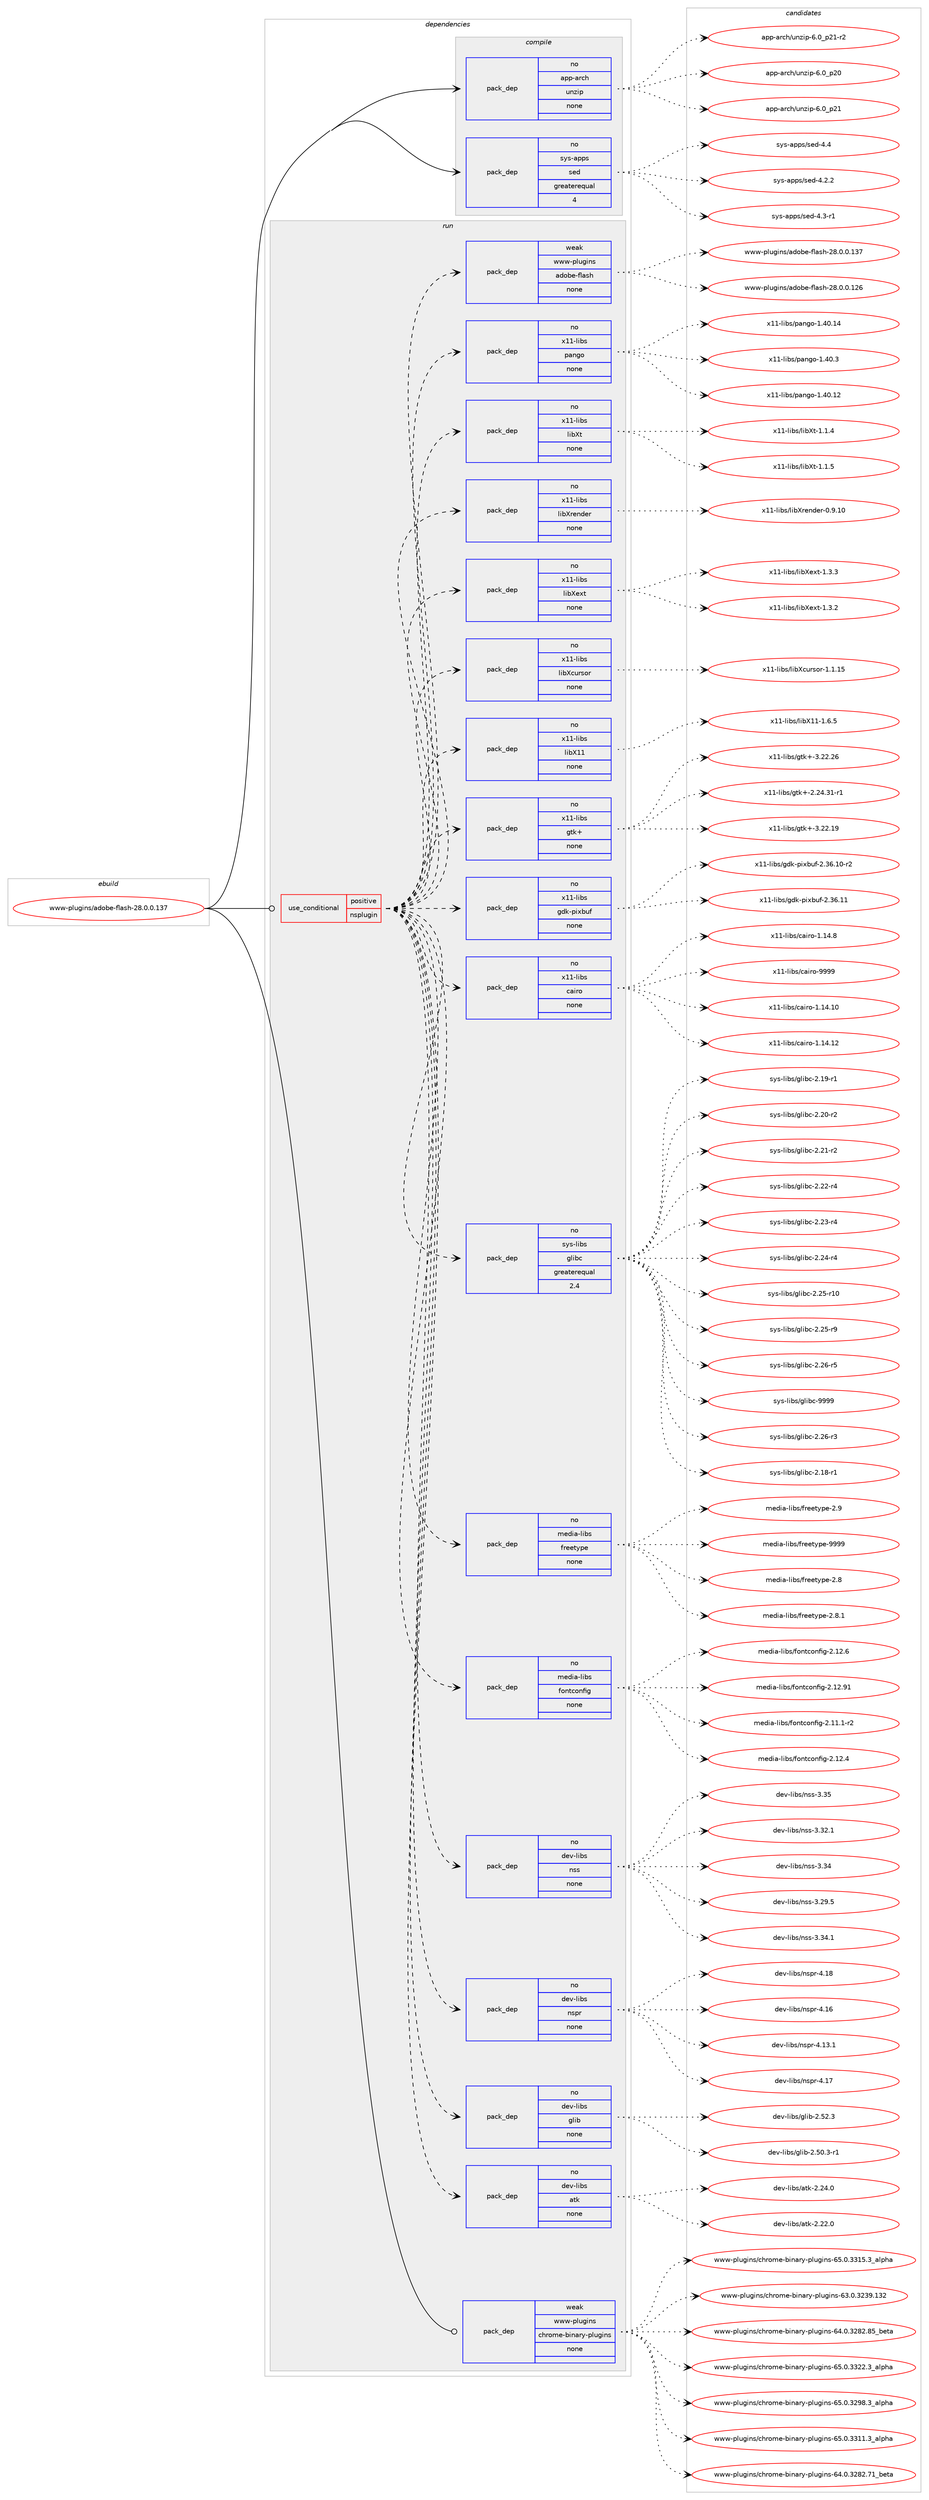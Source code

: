 digraph prolog {

# *************
# Graph options
# *************

newrank=true;
concentrate=true;
compound=true;
graph [rankdir=LR,fontname=Helvetica,fontsize=10,ranksep=1.5];#, ranksep=2.5, nodesep=0.2];
edge  [arrowhead=vee];
node  [fontname=Helvetica,fontsize=10];

# **********
# The ebuild
# **********

subgraph cluster_leftcol {
color=gray;
rank=same;
label=<<i>ebuild</i>>;
id [label="www-plugins/adobe-flash-28.0.0.137", color=red, width=4, href="../www-plugins/adobe-flash-28.0.0.137.svg"];
}

# ****************
# The dependencies
# ****************

subgraph cluster_midcol {
color=gray;
label=<<i>dependencies</i>>;
subgraph cluster_compile {
fillcolor="#eeeeee";
style=filled;
label=<<i>compile</i>>;
subgraph pack5173 {
dependency5856 [label=<<TABLE BORDER="0" CELLBORDER="1" CELLSPACING="0" CELLPADDING="4" WIDTH="220"><TR><TD ROWSPAN="6" CELLPADDING="30">pack_dep</TD></TR><TR><TD WIDTH="110">no</TD></TR><TR><TD>app-arch</TD></TR><TR><TD>unzip</TD></TR><TR><TD>none</TD></TR><TR><TD></TD></TR></TABLE>>, shape=none, color=blue];
}
id:e -> dependency5856:w [weight=20,style="solid",arrowhead="vee"];
subgraph pack5174 {
dependency5857 [label=<<TABLE BORDER="0" CELLBORDER="1" CELLSPACING="0" CELLPADDING="4" WIDTH="220"><TR><TD ROWSPAN="6" CELLPADDING="30">pack_dep</TD></TR><TR><TD WIDTH="110">no</TD></TR><TR><TD>sys-apps</TD></TR><TR><TD>sed</TD></TR><TR><TD>greaterequal</TD></TR><TR><TD>4</TD></TR></TABLE>>, shape=none, color=blue];
}
id:e -> dependency5857:w [weight=20,style="solid",arrowhead="vee"];
}
subgraph cluster_compileandrun {
fillcolor="#eeeeee";
style=filled;
label=<<i>compile and run</i>>;
}
subgraph cluster_run {
fillcolor="#eeeeee";
style=filled;
label=<<i>run</i>>;
subgraph cond601 {
dependency5858 [label=<<TABLE BORDER="0" CELLBORDER="1" CELLSPACING="0" CELLPADDING="4"><TR><TD ROWSPAN="3" CELLPADDING="10">use_conditional</TD></TR><TR><TD>positive</TD></TR><TR><TD>nsplugin</TD></TR></TABLE>>, shape=none, color=red];
subgraph pack5175 {
dependency5859 [label=<<TABLE BORDER="0" CELLBORDER="1" CELLSPACING="0" CELLPADDING="4" WIDTH="220"><TR><TD ROWSPAN="6" CELLPADDING="30">pack_dep</TD></TR><TR><TD WIDTH="110">no</TD></TR><TR><TD>dev-libs</TD></TR><TR><TD>atk</TD></TR><TR><TD>none</TD></TR><TR><TD></TD></TR></TABLE>>, shape=none, color=blue];
}
dependency5858:e -> dependency5859:w [weight=20,style="dashed",arrowhead="vee"];
subgraph pack5176 {
dependency5860 [label=<<TABLE BORDER="0" CELLBORDER="1" CELLSPACING="0" CELLPADDING="4" WIDTH="220"><TR><TD ROWSPAN="6" CELLPADDING="30">pack_dep</TD></TR><TR><TD WIDTH="110">no</TD></TR><TR><TD>dev-libs</TD></TR><TR><TD>glib</TD></TR><TR><TD>none</TD></TR><TR><TD></TD></TR></TABLE>>, shape=none, color=blue];
}
dependency5858:e -> dependency5860:w [weight=20,style="dashed",arrowhead="vee"];
subgraph pack5177 {
dependency5861 [label=<<TABLE BORDER="0" CELLBORDER="1" CELLSPACING="0" CELLPADDING="4" WIDTH="220"><TR><TD ROWSPAN="6" CELLPADDING="30">pack_dep</TD></TR><TR><TD WIDTH="110">no</TD></TR><TR><TD>dev-libs</TD></TR><TR><TD>nspr</TD></TR><TR><TD>none</TD></TR><TR><TD></TD></TR></TABLE>>, shape=none, color=blue];
}
dependency5858:e -> dependency5861:w [weight=20,style="dashed",arrowhead="vee"];
subgraph pack5178 {
dependency5862 [label=<<TABLE BORDER="0" CELLBORDER="1" CELLSPACING="0" CELLPADDING="4" WIDTH="220"><TR><TD ROWSPAN="6" CELLPADDING="30">pack_dep</TD></TR><TR><TD WIDTH="110">no</TD></TR><TR><TD>dev-libs</TD></TR><TR><TD>nss</TD></TR><TR><TD>none</TD></TR><TR><TD></TD></TR></TABLE>>, shape=none, color=blue];
}
dependency5858:e -> dependency5862:w [weight=20,style="dashed",arrowhead="vee"];
subgraph pack5179 {
dependency5863 [label=<<TABLE BORDER="0" CELLBORDER="1" CELLSPACING="0" CELLPADDING="4" WIDTH="220"><TR><TD ROWSPAN="6" CELLPADDING="30">pack_dep</TD></TR><TR><TD WIDTH="110">no</TD></TR><TR><TD>media-libs</TD></TR><TR><TD>fontconfig</TD></TR><TR><TD>none</TD></TR><TR><TD></TD></TR></TABLE>>, shape=none, color=blue];
}
dependency5858:e -> dependency5863:w [weight=20,style="dashed",arrowhead="vee"];
subgraph pack5180 {
dependency5864 [label=<<TABLE BORDER="0" CELLBORDER="1" CELLSPACING="0" CELLPADDING="4" WIDTH="220"><TR><TD ROWSPAN="6" CELLPADDING="30">pack_dep</TD></TR><TR><TD WIDTH="110">no</TD></TR><TR><TD>media-libs</TD></TR><TR><TD>freetype</TD></TR><TR><TD>none</TD></TR><TR><TD></TD></TR></TABLE>>, shape=none, color=blue];
}
dependency5858:e -> dependency5864:w [weight=20,style="dashed",arrowhead="vee"];
subgraph pack5181 {
dependency5865 [label=<<TABLE BORDER="0" CELLBORDER="1" CELLSPACING="0" CELLPADDING="4" WIDTH="220"><TR><TD ROWSPAN="6" CELLPADDING="30">pack_dep</TD></TR><TR><TD WIDTH="110">no</TD></TR><TR><TD>sys-libs</TD></TR><TR><TD>glibc</TD></TR><TR><TD>greaterequal</TD></TR><TR><TD>2.4</TD></TR></TABLE>>, shape=none, color=blue];
}
dependency5858:e -> dependency5865:w [weight=20,style="dashed",arrowhead="vee"];
subgraph pack5182 {
dependency5866 [label=<<TABLE BORDER="0" CELLBORDER="1" CELLSPACING="0" CELLPADDING="4" WIDTH="220"><TR><TD ROWSPAN="6" CELLPADDING="30">pack_dep</TD></TR><TR><TD WIDTH="110">no</TD></TR><TR><TD>x11-libs</TD></TR><TR><TD>cairo</TD></TR><TR><TD>none</TD></TR><TR><TD></TD></TR></TABLE>>, shape=none, color=blue];
}
dependency5858:e -> dependency5866:w [weight=20,style="dashed",arrowhead="vee"];
subgraph pack5183 {
dependency5867 [label=<<TABLE BORDER="0" CELLBORDER="1" CELLSPACING="0" CELLPADDING="4" WIDTH="220"><TR><TD ROWSPAN="6" CELLPADDING="30">pack_dep</TD></TR><TR><TD WIDTH="110">no</TD></TR><TR><TD>x11-libs</TD></TR><TR><TD>gdk-pixbuf</TD></TR><TR><TD>none</TD></TR><TR><TD></TD></TR></TABLE>>, shape=none, color=blue];
}
dependency5858:e -> dependency5867:w [weight=20,style="dashed",arrowhead="vee"];
subgraph pack5184 {
dependency5868 [label=<<TABLE BORDER="0" CELLBORDER="1" CELLSPACING="0" CELLPADDING="4" WIDTH="220"><TR><TD ROWSPAN="6" CELLPADDING="30">pack_dep</TD></TR><TR><TD WIDTH="110">no</TD></TR><TR><TD>x11-libs</TD></TR><TR><TD>gtk+</TD></TR><TR><TD>none</TD></TR><TR><TD></TD></TR></TABLE>>, shape=none, color=blue];
}
dependency5858:e -> dependency5868:w [weight=20,style="dashed",arrowhead="vee"];
subgraph pack5185 {
dependency5869 [label=<<TABLE BORDER="0" CELLBORDER="1" CELLSPACING="0" CELLPADDING="4" WIDTH="220"><TR><TD ROWSPAN="6" CELLPADDING="30">pack_dep</TD></TR><TR><TD WIDTH="110">no</TD></TR><TR><TD>x11-libs</TD></TR><TR><TD>libX11</TD></TR><TR><TD>none</TD></TR><TR><TD></TD></TR></TABLE>>, shape=none, color=blue];
}
dependency5858:e -> dependency5869:w [weight=20,style="dashed",arrowhead="vee"];
subgraph pack5186 {
dependency5870 [label=<<TABLE BORDER="0" CELLBORDER="1" CELLSPACING="0" CELLPADDING="4" WIDTH="220"><TR><TD ROWSPAN="6" CELLPADDING="30">pack_dep</TD></TR><TR><TD WIDTH="110">no</TD></TR><TR><TD>x11-libs</TD></TR><TR><TD>libXcursor</TD></TR><TR><TD>none</TD></TR><TR><TD></TD></TR></TABLE>>, shape=none, color=blue];
}
dependency5858:e -> dependency5870:w [weight=20,style="dashed",arrowhead="vee"];
subgraph pack5187 {
dependency5871 [label=<<TABLE BORDER="0" CELLBORDER="1" CELLSPACING="0" CELLPADDING="4" WIDTH="220"><TR><TD ROWSPAN="6" CELLPADDING="30">pack_dep</TD></TR><TR><TD WIDTH="110">no</TD></TR><TR><TD>x11-libs</TD></TR><TR><TD>libXext</TD></TR><TR><TD>none</TD></TR><TR><TD></TD></TR></TABLE>>, shape=none, color=blue];
}
dependency5858:e -> dependency5871:w [weight=20,style="dashed",arrowhead="vee"];
subgraph pack5188 {
dependency5872 [label=<<TABLE BORDER="0" CELLBORDER="1" CELLSPACING="0" CELLPADDING="4" WIDTH="220"><TR><TD ROWSPAN="6" CELLPADDING="30">pack_dep</TD></TR><TR><TD WIDTH="110">no</TD></TR><TR><TD>x11-libs</TD></TR><TR><TD>libXrender</TD></TR><TR><TD>none</TD></TR><TR><TD></TD></TR></TABLE>>, shape=none, color=blue];
}
dependency5858:e -> dependency5872:w [weight=20,style="dashed",arrowhead="vee"];
subgraph pack5189 {
dependency5873 [label=<<TABLE BORDER="0" CELLBORDER="1" CELLSPACING="0" CELLPADDING="4" WIDTH="220"><TR><TD ROWSPAN="6" CELLPADDING="30">pack_dep</TD></TR><TR><TD WIDTH="110">no</TD></TR><TR><TD>x11-libs</TD></TR><TR><TD>libXt</TD></TR><TR><TD>none</TD></TR><TR><TD></TD></TR></TABLE>>, shape=none, color=blue];
}
dependency5858:e -> dependency5873:w [weight=20,style="dashed",arrowhead="vee"];
subgraph pack5190 {
dependency5874 [label=<<TABLE BORDER="0" CELLBORDER="1" CELLSPACING="0" CELLPADDING="4" WIDTH="220"><TR><TD ROWSPAN="6" CELLPADDING="30">pack_dep</TD></TR><TR><TD WIDTH="110">no</TD></TR><TR><TD>x11-libs</TD></TR><TR><TD>pango</TD></TR><TR><TD>none</TD></TR><TR><TD></TD></TR></TABLE>>, shape=none, color=blue];
}
dependency5858:e -> dependency5874:w [weight=20,style="dashed",arrowhead="vee"];
subgraph pack5191 {
dependency5875 [label=<<TABLE BORDER="0" CELLBORDER="1" CELLSPACING="0" CELLPADDING="4" WIDTH="220"><TR><TD ROWSPAN="6" CELLPADDING="30">pack_dep</TD></TR><TR><TD WIDTH="110">weak</TD></TR><TR><TD>www-plugins</TD></TR><TR><TD>adobe-flash</TD></TR><TR><TD>none</TD></TR><TR><TD></TD></TR></TABLE>>, shape=none, color=blue];
}
dependency5858:e -> dependency5875:w [weight=20,style="dashed",arrowhead="vee"];
}
id:e -> dependency5858:w [weight=20,style="solid",arrowhead="odot"];
subgraph pack5192 {
dependency5876 [label=<<TABLE BORDER="0" CELLBORDER="1" CELLSPACING="0" CELLPADDING="4" WIDTH="220"><TR><TD ROWSPAN="6" CELLPADDING="30">pack_dep</TD></TR><TR><TD WIDTH="110">weak</TD></TR><TR><TD>www-plugins</TD></TR><TR><TD>chrome-binary-plugins</TD></TR><TR><TD>none</TD></TR><TR><TD></TD></TR></TABLE>>, shape=none, color=blue];
}
id:e -> dependency5876:w [weight=20,style="solid",arrowhead="odot"];
}
}

# **************
# The candidates
# **************

subgraph cluster_choices {
rank=same;
color=gray;
label=<<i>candidates</i>>;

subgraph choice5173 {
color=black;
nodesep=1;
choice971121124597114991044711711012210511245544648951125048 [label="app-arch/unzip-6.0_p20", color=red, width=4,href="../app-arch/unzip-6.0_p20.svg"];
choice971121124597114991044711711012210511245544648951125049 [label="app-arch/unzip-6.0_p21", color=red, width=4,href="../app-arch/unzip-6.0_p21.svg"];
choice9711211245971149910447117110122105112455446489511250494511450 [label="app-arch/unzip-6.0_p21-r2", color=red, width=4,href="../app-arch/unzip-6.0_p21-r2.svg"];
dependency5856:e -> choice971121124597114991044711711012210511245544648951125048:w [style=dotted,weight="100"];
dependency5856:e -> choice971121124597114991044711711012210511245544648951125049:w [style=dotted,weight="100"];
dependency5856:e -> choice9711211245971149910447117110122105112455446489511250494511450:w [style=dotted,weight="100"];
}
subgraph choice5174 {
color=black;
nodesep=1;
choice115121115459711211211547115101100455246504650 [label="sys-apps/sed-4.2.2", color=red, width=4,href="../sys-apps/sed-4.2.2.svg"];
choice115121115459711211211547115101100455246514511449 [label="sys-apps/sed-4.3-r1", color=red, width=4,href="../sys-apps/sed-4.3-r1.svg"];
choice11512111545971121121154711510110045524652 [label="sys-apps/sed-4.4", color=red, width=4,href="../sys-apps/sed-4.4.svg"];
dependency5857:e -> choice115121115459711211211547115101100455246504650:w [style=dotted,weight="100"];
dependency5857:e -> choice115121115459711211211547115101100455246514511449:w [style=dotted,weight="100"];
dependency5857:e -> choice11512111545971121121154711510110045524652:w [style=dotted,weight="100"];
}
subgraph choice5175 {
color=black;
nodesep=1;
choice1001011184510810598115479711610745504650504648 [label="dev-libs/atk-2.22.0", color=red, width=4,href="../dev-libs/atk-2.22.0.svg"];
choice1001011184510810598115479711610745504650524648 [label="dev-libs/atk-2.24.0", color=red, width=4,href="../dev-libs/atk-2.24.0.svg"];
dependency5859:e -> choice1001011184510810598115479711610745504650504648:w [style=dotted,weight="100"];
dependency5859:e -> choice1001011184510810598115479711610745504650524648:w [style=dotted,weight="100"];
}
subgraph choice5176 {
color=black;
nodesep=1;
choice10010111845108105981154710310810598455046534846514511449 [label="dev-libs/glib-2.50.3-r1", color=red, width=4,href="../dev-libs/glib-2.50.3-r1.svg"];
choice1001011184510810598115471031081059845504653504651 [label="dev-libs/glib-2.52.3", color=red, width=4,href="../dev-libs/glib-2.52.3.svg"];
dependency5860:e -> choice10010111845108105981154710310810598455046534846514511449:w [style=dotted,weight="100"];
dependency5860:e -> choice1001011184510810598115471031081059845504653504651:w [style=dotted,weight="100"];
}
subgraph choice5177 {
color=black;
nodesep=1;
choice1001011184510810598115471101151121144552464954 [label="dev-libs/nspr-4.16", color=red, width=4,href="../dev-libs/nspr-4.16.svg"];
choice10010111845108105981154711011511211445524649514649 [label="dev-libs/nspr-4.13.1", color=red, width=4,href="../dev-libs/nspr-4.13.1.svg"];
choice1001011184510810598115471101151121144552464955 [label="dev-libs/nspr-4.17", color=red, width=4,href="../dev-libs/nspr-4.17.svg"];
choice1001011184510810598115471101151121144552464956 [label="dev-libs/nspr-4.18", color=red, width=4,href="../dev-libs/nspr-4.18.svg"];
dependency5861:e -> choice1001011184510810598115471101151121144552464954:w [style=dotted,weight="100"];
dependency5861:e -> choice10010111845108105981154711011511211445524649514649:w [style=dotted,weight="100"];
dependency5861:e -> choice1001011184510810598115471101151121144552464955:w [style=dotted,weight="100"];
dependency5861:e -> choice1001011184510810598115471101151121144552464956:w [style=dotted,weight="100"];
}
subgraph choice5178 {
color=black;
nodesep=1;
choice10010111845108105981154711011511545514651504649 [label="dev-libs/nss-3.32.1", color=red, width=4,href="../dev-libs/nss-3.32.1.svg"];
choice1001011184510810598115471101151154551465152 [label="dev-libs/nss-3.34", color=red, width=4,href="../dev-libs/nss-3.34.svg"];
choice10010111845108105981154711011511545514650574653 [label="dev-libs/nss-3.29.5", color=red, width=4,href="../dev-libs/nss-3.29.5.svg"];
choice10010111845108105981154711011511545514651524649 [label="dev-libs/nss-3.34.1", color=red, width=4,href="../dev-libs/nss-3.34.1.svg"];
choice1001011184510810598115471101151154551465153 [label="dev-libs/nss-3.35", color=red, width=4,href="../dev-libs/nss-3.35.svg"];
dependency5862:e -> choice10010111845108105981154711011511545514651504649:w [style=dotted,weight="100"];
dependency5862:e -> choice1001011184510810598115471101151154551465152:w [style=dotted,weight="100"];
dependency5862:e -> choice10010111845108105981154711011511545514650574653:w [style=dotted,weight="100"];
dependency5862:e -> choice10010111845108105981154711011511545514651524649:w [style=dotted,weight="100"];
dependency5862:e -> choice1001011184510810598115471101151154551465153:w [style=dotted,weight="100"];
}
subgraph choice5179 {
color=black;
nodesep=1;
choice1091011001059745108105981154710211111011699111110102105103455046494946494511450 [label="media-libs/fontconfig-2.11.1-r2", color=red, width=4,href="../media-libs/fontconfig-2.11.1-r2.svg"];
choice109101100105974510810598115471021111101169911111010210510345504649504652 [label="media-libs/fontconfig-2.12.4", color=red, width=4,href="../media-libs/fontconfig-2.12.4.svg"];
choice109101100105974510810598115471021111101169911111010210510345504649504654 [label="media-libs/fontconfig-2.12.6", color=red, width=4,href="../media-libs/fontconfig-2.12.6.svg"];
choice10910110010597451081059811547102111110116991111101021051034550464950465749 [label="media-libs/fontconfig-2.12.91", color=red, width=4,href="../media-libs/fontconfig-2.12.91.svg"];
dependency5863:e -> choice1091011001059745108105981154710211111011699111110102105103455046494946494511450:w [style=dotted,weight="100"];
dependency5863:e -> choice109101100105974510810598115471021111101169911111010210510345504649504652:w [style=dotted,weight="100"];
dependency5863:e -> choice109101100105974510810598115471021111101169911111010210510345504649504654:w [style=dotted,weight="100"];
dependency5863:e -> choice10910110010597451081059811547102111110116991111101021051034550464950465749:w [style=dotted,weight="100"];
}
subgraph choice5180 {
color=black;
nodesep=1;
choice1091011001059745108105981154710211410110111612111210145504656 [label="media-libs/freetype-2.8", color=red, width=4,href="../media-libs/freetype-2.8.svg"];
choice10910110010597451081059811547102114101101116121112101455046564649 [label="media-libs/freetype-2.8.1", color=red, width=4,href="../media-libs/freetype-2.8.1.svg"];
choice1091011001059745108105981154710211410110111612111210145504657 [label="media-libs/freetype-2.9", color=red, width=4,href="../media-libs/freetype-2.9.svg"];
choice109101100105974510810598115471021141011011161211121014557575757 [label="media-libs/freetype-9999", color=red, width=4,href="../media-libs/freetype-9999.svg"];
dependency5864:e -> choice1091011001059745108105981154710211410110111612111210145504656:w [style=dotted,weight="100"];
dependency5864:e -> choice10910110010597451081059811547102114101101116121112101455046564649:w [style=dotted,weight="100"];
dependency5864:e -> choice1091011001059745108105981154710211410110111612111210145504657:w [style=dotted,weight="100"];
dependency5864:e -> choice109101100105974510810598115471021141011011161211121014557575757:w [style=dotted,weight="100"];
}
subgraph choice5181 {
color=black;
nodesep=1;
choice115121115451081059811547103108105989945504650544511451 [label="sys-libs/glibc-2.26-r3", color=red, width=4,href="../sys-libs/glibc-2.26-r3.svg"];
choice115121115451081059811547103108105989945504649564511449 [label="sys-libs/glibc-2.18-r1", color=red, width=4,href="../sys-libs/glibc-2.18-r1.svg"];
choice115121115451081059811547103108105989945504649574511449 [label="sys-libs/glibc-2.19-r1", color=red, width=4,href="../sys-libs/glibc-2.19-r1.svg"];
choice115121115451081059811547103108105989945504650484511450 [label="sys-libs/glibc-2.20-r2", color=red, width=4,href="../sys-libs/glibc-2.20-r2.svg"];
choice115121115451081059811547103108105989945504650494511450 [label="sys-libs/glibc-2.21-r2", color=red, width=4,href="../sys-libs/glibc-2.21-r2.svg"];
choice115121115451081059811547103108105989945504650504511452 [label="sys-libs/glibc-2.22-r4", color=red, width=4,href="../sys-libs/glibc-2.22-r4.svg"];
choice115121115451081059811547103108105989945504650514511452 [label="sys-libs/glibc-2.23-r4", color=red, width=4,href="../sys-libs/glibc-2.23-r4.svg"];
choice115121115451081059811547103108105989945504650524511452 [label="sys-libs/glibc-2.24-r4", color=red, width=4,href="../sys-libs/glibc-2.24-r4.svg"];
choice11512111545108105981154710310810598994550465053451144948 [label="sys-libs/glibc-2.25-r10", color=red, width=4,href="../sys-libs/glibc-2.25-r10.svg"];
choice115121115451081059811547103108105989945504650534511457 [label="sys-libs/glibc-2.25-r9", color=red, width=4,href="../sys-libs/glibc-2.25-r9.svg"];
choice115121115451081059811547103108105989945504650544511453 [label="sys-libs/glibc-2.26-r5", color=red, width=4,href="../sys-libs/glibc-2.26-r5.svg"];
choice11512111545108105981154710310810598994557575757 [label="sys-libs/glibc-9999", color=red, width=4,href="../sys-libs/glibc-9999.svg"];
dependency5865:e -> choice115121115451081059811547103108105989945504650544511451:w [style=dotted,weight="100"];
dependency5865:e -> choice115121115451081059811547103108105989945504649564511449:w [style=dotted,weight="100"];
dependency5865:e -> choice115121115451081059811547103108105989945504649574511449:w [style=dotted,weight="100"];
dependency5865:e -> choice115121115451081059811547103108105989945504650484511450:w [style=dotted,weight="100"];
dependency5865:e -> choice115121115451081059811547103108105989945504650494511450:w [style=dotted,weight="100"];
dependency5865:e -> choice115121115451081059811547103108105989945504650504511452:w [style=dotted,weight="100"];
dependency5865:e -> choice115121115451081059811547103108105989945504650514511452:w [style=dotted,weight="100"];
dependency5865:e -> choice115121115451081059811547103108105989945504650524511452:w [style=dotted,weight="100"];
dependency5865:e -> choice11512111545108105981154710310810598994550465053451144948:w [style=dotted,weight="100"];
dependency5865:e -> choice115121115451081059811547103108105989945504650534511457:w [style=dotted,weight="100"];
dependency5865:e -> choice115121115451081059811547103108105989945504650544511453:w [style=dotted,weight="100"];
dependency5865:e -> choice11512111545108105981154710310810598994557575757:w [style=dotted,weight="100"];
}
subgraph choice5182 {
color=black;
nodesep=1;
choice120494945108105981154799971051141114549464952464948 [label="x11-libs/cairo-1.14.10", color=red, width=4,href="../x11-libs/cairo-1.14.10.svg"];
choice120494945108105981154799971051141114549464952464950 [label="x11-libs/cairo-1.14.12", color=red, width=4,href="../x11-libs/cairo-1.14.12.svg"];
choice1204949451081059811547999710511411145494649524656 [label="x11-libs/cairo-1.14.8", color=red, width=4,href="../x11-libs/cairo-1.14.8.svg"];
choice120494945108105981154799971051141114557575757 [label="x11-libs/cairo-9999", color=red, width=4,href="../x11-libs/cairo-9999.svg"];
dependency5866:e -> choice120494945108105981154799971051141114549464952464948:w [style=dotted,weight="100"];
dependency5866:e -> choice120494945108105981154799971051141114549464952464950:w [style=dotted,weight="100"];
dependency5866:e -> choice1204949451081059811547999710511411145494649524656:w [style=dotted,weight="100"];
dependency5866:e -> choice120494945108105981154799971051141114557575757:w [style=dotted,weight="100"];
}
subgraph choice5183 {
color=black;
nodesep=1;
choice1204949451081059811547103100107451121051209811710245504651544649484511450 [label="x11-libs/gdk-pixbuf-2.36.10-r2", color=red, width=4,href="../x11-libs/gdk-pixbuf-2.36.10-r2.svg"];
choice120494945108105981154710310010745112105120981171024550465154464949 [label="x11-libs/gdk-pixbuf-2.36.11", color=red, width=4,href="../x11-libs/gdk-pixbuf-2.36.11.svg"];
dependency5867:e -> choice1204949451081059811547103100107451121051209811710245504651544649484511450:w [style=dotted,weight="100"];
dependency5867:e -> choice120494945108105981154710310010745112105120981171024550465154464949:w [style=dotted,weight="100"];
}
subgraph choice5184 {
color=black;
nodesep=1;
choice12049494510810598115471031161074345504650524651494511449 [label="x11-libs/gtk+-2.24.31-r1", color=red, width=4,href="../x11-libs/gtk+-2.24.31-r1.svg"];
choice1204949451081059811547103116107434551465050464957 [label="x11-libs/gtk+-3.22.19", color=red, width=4,href="../x11-libs/gtk+-3.22.19.svg"];
choice1204949451081059811547103116107434551465050465054 [label="x11-libs/gtk+-3.22.26", color=red, width=4,href="../x11-libs/gtk+-3.22.26.svg"];
dependency5868:e -> choice12049494510810598115471031161074345504650524651494511449:w [style=dotted,weight="100"];
dependency5868:e -> choice1204949451081059811547103116107434551465050464957:w [style=dotted,weight="100"];
dependency5868:e -> choice1204949451081059811547103116107434551465050465054:w [style=dotted,weight="100"];
}
subgraph choice5185 {
color=black;
nodesep=1;
choice120494945108105981154710810598884949454946544653 [label="x11-libs/libX11-1.6.5", color=red, width=4,href="../x11-libs/libX11-1.6.5.svg"];
dependency5869:e -> choice120494945108105981154710810598884949454946544653:w [style=dotted,weight="100"];
}
subgraph choice5186 {
color=black;
nodesep=1;
choice120494945108105981154710810598889911711411511111445494649464953 [label="x11-libs/libXcursor-1.1.15", color=red, width=4,href="../x11-libs/libXcursor-1.1.15.svg"];
dependency5870:e -> choice120494945108105981154710810598889911711411511111445494649464953:w [style=dotted,weight="100"];
}
subgraph choice5187 {
color=black;
nodesep=1;
choice12049494510810598115471081059888101120116454946514650 [label="x11-libs/libXext-1.3.2", color=red, width=4,href="../x11-libs/libXext-1.3.2.svg"];
choice12049494510810598115471081059888101120116454946514651 [label="x11-libs/libXext-1.3.3", color=red, width=4,href="../x11-libs/libXext-1.3.3.svg"];
dependency5871:e -> choice12049494510810598115471081059888101120116454946514650:w [style=dotted,weight="100"];
dependency5871:e -> choice12049494510810598115471081059888101120116454946514651:w [style=dotted,weight="100"];
}
subgraph choice5188 {
color=black;
nodesep=1;
choice1204949451081059811547108105988811410111010010111445484657464948 [label="x11-libs/libXrender-0.9.10", color=red, width=4,href="../x11-libs/libXrender-0.9.10.svg"];
dependency5872:e -> choice1204949451081059811547108105988811410111010010111445484657464948:w [style=dotted,weight="100"];
}
subgraph choice5189 {
color=black;
nodesep=1;
choice12049494510810598115471081059888116454946494652 [label="x11-libs/libXt-1.1.4", color=red, width=4,href="../x11-libs/libXt-1.1.4.svg"];
choice12049494510810598115471081059888116454946494653 [label="x11-libs/libXt-1.1.5", color=red, width=4,href="../x11-libs/libXt-1.1.5.svg"];
dependency5873:e -> choice12049494510810598115471081059888116454946494652:w [style=dotted,weight="100"];
dependency5873:e -> choice12049494510810598115471081059888116454946494653:w [style=dotted,weight="100"];
}
subgraph choice5190 {
color=black;
nodesep=1;
choice1204949451081059811547112971101031114549465248464950 [label="x11-libs/pango-1.40.12", color=red, width=4,href="../x11-libs/pango-1.40.12.svg"];
choice1204949451081059811547112971101031114549465248464952 [label="x11-libs/pango-1.40.14", color=red, width=4,href="../x11-libs/pango-1.40.14.svg"];
choice12049494510810598115471129711010311145494652484651 [label="x11-libs/pango-1.40.3", color=red, width=4,href="../x11-libs/pango-1.40.3.svg"];
dependency5874:e -> choice1204949451081059811547112971101031114549465248464950:w [style=dotted,weight="100"];
dependency5874:e -> choice1204949451081059811547112971101031114549465248464952:w [style=dotted,weight="100"];
dependency5874:e -> choice12049494510810598115471129711010311145494652484651:w [style=dotted,weight="100"];
}
subgraph choice5191 {
color=black;
nodesep=1;
choice1191191194511210811710310511011547971001119810145102108971151044550564648464846495054 [label="www-plugins/adobe-flash-28.0.0.126", color=red, width=4,href="../www-plugins/adobe-flash-28.0.0.126.svg"];
choice1191191194511210811710310511011547971001119810145102108971151044550564648464846495155 [label="www-plugins/adobe-flash-28.0.0.137", color=red, width=4,href="../www-plugins/adobe-flash-28.0.0.137.svg"];
dependency5875:e -> choice1191191194511210811710310511011547971001119810145102108971151044550564648464846495054:w [style=dotted,weight="100"];
dependency5875:e -> choice1191191194511210811710310511011547971001119810145102108971151044550564648464846495155:w [style=dotted,weight="100"];
}
subgraph choice5192 {
color=black;
nodesep=1;
choice11911911945112108117103105110115479910411411110910145981051109711412145112108117103105110115455453464846515057564651959710811210497 [label="www-plugins/chrome-binary-plugins-65.0.3298.3_alpha", color=red, width=4,href="../www-plugins/chrome-binary-plugins-65.0.3298.3_alpha.svg"];
choice11911911945112108117103105110115479910411411110910145981051109711412145112108117103105110115455453464846515149494651959710811210497 [label="www-plugins/chrome-binary-plugins-65.0.3311.3_alpha", color=red, width=4,href="../www-plugins/chrome-binary-plugins-65.0.3311.3_alpha.svg"];
choice1191191194511210811710310511011547991041141111091014598105110971141214511210811710310511011545545246484651505650465549959810111697 [label="www-plugins/chrome-binary-plugins-64.0.3282.71_beta", color=red, width=4,href="../www-plugins/chrome-binary-plugins-64.0.3282.71_beta.svg"];
choice11911911945112108117103105110115479910411411110910145981051109711412145112108117103105110115455453464846515149534651959710811210497 [label="www-plugins/chrome-binary-plugins-65.0.3315.3_alpha", color=red, width=4,href="../www-plugins/chrome-binary-plugins-65.0.3315.3_alpha.svg"];
choice119119119451121081171031051101154799104114111109101459810511097114121451121081171031051101154554514648465150515746495150 [label="www-plugins/chrome-binary-plugins-63.0.3239.132", color=red, width=4,href="../www-plugins/chrome-binary-plugins-63.0.3239.132.svg"];
choice1191191194511210811710310511011547991041141111091014598105110971141214511210811710310511011545545246484651505650465653959810111697 [label="www-plugins/chrome-binary-plugins-64.0.3282.85_beta", color=red, width=4,href="../www-plugins/chrome-binary-plugins-64.0.3282.85_beta.svg"];
choice11911911945112108117103105110115479910411411110910145981051109711412145112108117103105110115455453464846515150504651959710811210497 [label="www-plugins/chrome-binary-plugins-65.0.3322.3_alpha", color=red, width=4,href="../www-plugins/chrome-binary-plugins-65.0.3322.3_alpha.svg"];
dependency5876:e -> choice11911911945112108117103105110115479910411411110910145981051109711412145112108117103105110115455453464846515057564651959710811210497:w [style=dotted,weight="100"];
dependency5876:e -> choice11911911945112108117103105110115479910411411110910145981051109711412145112108117103105110115455453464846515149494651959710811210497:w [style=dotted,weight="100"];
dependency5876:e -> choice1191191194511210811710310511011547991041141111091014598105110971141214511210811710310511011545545246484651505650465549959810111697:w [style=dotted,weight="100"];
dependency5876:e -> choice11911911945112108117103105110115479910411411110910145981051109711412145112108117103105110115455453464846515149534651959710811210497:w [style=dotted,weight="100"];
dependency5876:e -> choice119119119451121081171031051101154799104114111109101459810511097114121451121081171031051101154554514648465150515746495150:w [style=dotted,weight="100"];
dependency5876:e -> choice1191191194511210811710310511011547991041141111091014598105110971141214511210811710310511011545545246484651505650465653959810111697:w [style=dotted,weight="100"];
dependency5876:e -> choice11911911945112108117103105110115479910411411110910145981051109711412145112108117103105110115455453464846515150504651959710811210497:w [style=dotted,weight="100"];
}
}

}
